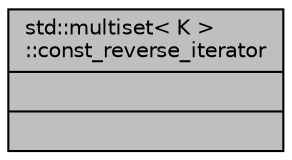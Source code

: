 digraph "std::multiset&lt; K &gt;::const_reverse_iterator"
{
  edge [fontname="Helvetica",fontsize="10",labelfontname="Helvetica",labelfontsize="10"];
  node [fontname="Helvetica",fontsize="10",shape=record];
  Node364 [label="{std::multiset\< K \>\l::const_reverse_iterator\n||}",height=0.2,width=0.4,color="black", fillcolor="grey75", style="filled", fontcolor="black"];
}
